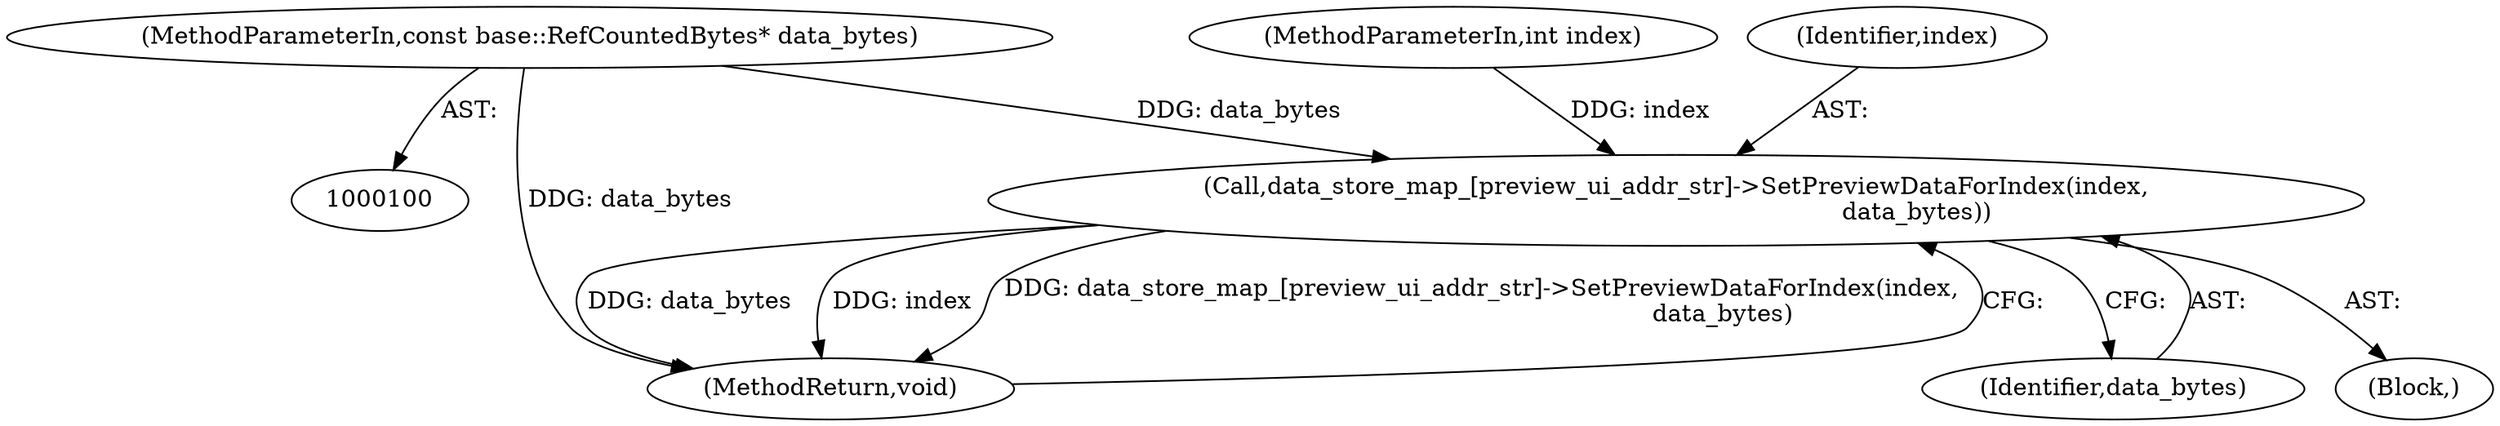 digraph "1_Chrome_116d0963cadfbf55ef2ec3d13781987c4d80517a_4@pointer" {
"1000103" [label="(MethodParameterIn,const base::RefCountedBytes* data_bytes)"];
"1000120" [label="(Call,data_store_map_[preview_ui_addr_str]->SetPreviewDataForIndex(index,\n                                                               data_bytes))"];
"1000104" [label="(Block,)"];
"1000102" [label="(MethodParameterIn,int index)"];
"1000120" [label="(Call,data_store_map_[preview_ui_addr_str]->SetPreviewDataForIndex(index,\n                                                               data_bytes))"];
"1000123" [label="(MethodReturn,void)"];
"1000121" [label="(Identifier,index)"];
"1000103" [label="(MethodParameterIn,const base::RefCountedBytes* data_bytes)"];
"1000122" [label="(Identifier,data_bytes)"];
"1000103" -> "1000100"  [label="AST: "];
"1000103" -> "1000123"  [label="DDG: data_bytes"];
"1000103" -> "1000120"  [label="DDG: data_bytes"];
"1000120" -> "1000104"  [label="AST: "];
"1000120" -> "1000122"  [label="CFG: "];
"1000121" -> "1000120"  [label="AST: "];
"1000122" -> "1000120"  [label="AST: "];
"1000123" -> "1000120"  [label="CFG: "];
"1000120" -> "1000123"  [label="DDG: data_bytes"];
"1000120" -> "1000123"  [label="DDG: index"];
"1000120" -> "1000123"  [label="DDG: data_store_map_[preview_ui_addr_str]->SetPreviewDataForIndex(index,\n                                                               data_bytes)"];
"1000102" -> "1000120"  [label="DDG: index"];
}
